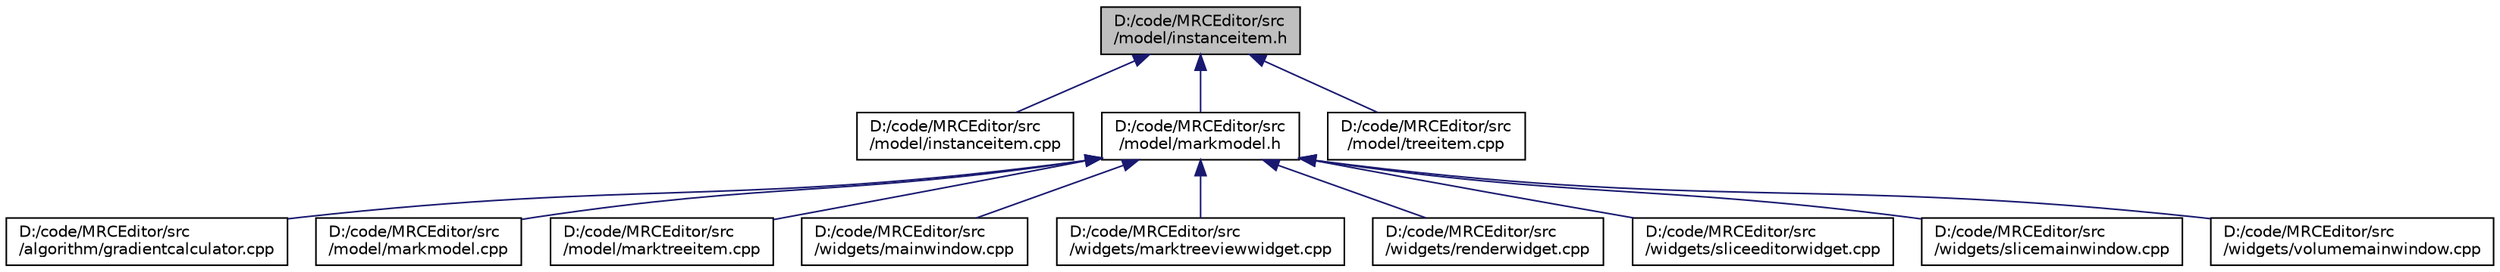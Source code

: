 digraph "D:/code/MRCEditor/src/model/instanceitem.h"
{
  edge [fontname="Helvetica",fontsize="10",labelfontname="Helvetica",labelfontsize="10"];
  node [fontname="Helvetica",fontsize="10",shape=record];
  Node18 [label="D:/code/MRCEditor/src\l/model/instanceitem.h",height=0.2,width=0.4,color="black", fillcolor="grey75", style="filled", fontcolor="black"];
  Node18 -> Node19 [dir="back",color="midnightblue",fontsize="10",style="solid",fontname="Helvetica"];
  Node19 [label="D:/code/MRCEditor/src\l/model/instanceitem.cpp",height=0.2,width=0.4,color="black", fillcolor="white", style="filled",URL="$instanceitem_8cpp.html"];
  Node18 -> Node20 [dir="back",color="midnightblue",fontsize="10",style="solid",fontname="Helvetica"];
  Node20 [label="D:/code/MRCEditor/src\l/model/markmodel.h",height=0.2,width=0.4,color="black", fillcolor="white", style="filled",URL="$markmodel_8h.html"];
  Node20 -> Node21 [dir="back",color="midnightblue",fontsize="10",style="solid",fontname="Helvetica"];
  Node21 [label="D:/code/MRCEditor/src\l/algorithm/gradientcalculator.cpp",height=0.2,width=0.4,color="black", fillcolor="white", style="filled",URL="$gradientcalculator_8cpp.html"];
  Node20 -> Node22 [dir="back",color="midnightblue",fontsize="10",style="solid",fontname="Helvetica"];
  Node22 [label="D:/code/MRCEditor/src\l/model/markmodel.cpp",height=0.2,width=0.4,color="black", fillcolor="white", style="filled",URL="$markmodel_8cpp.html"];
  Node20 -> Node23 [dir="back",color="midnightblue",fontsize="10",style="solid",fontname="Helvetica"];
  Node23 [label="D:/code/MRCEditor/src\l/model/marktreeitem.cpp",height=0.2,width=0.4,color="black", fillcolor="white", style="filled",URL="$marktreeitem_8cpp.html"];
  Node20 -> Node24 [dir="back",color="midnightblue",fontsize="10",style="solid",fontname="Helvetica"];
  Node24 [label="D:/code/MRCEditor/src\l/widgets/mainwindow.cpp",height=0.2,width=0.4,color="black", fillcolor="white", style="filled",URL="$mainwindow_8cpp.html"];
  Node20 -> Node25 [dir="back",color="midnightblue",fontsize="10",style="solid",fontname="Helvetica"];
  Node25 [label="D:/code/MRCEditor/src\l/widgets/marktreeviewwidget.cpp",height=0.2,width=0.4,color="black", fillcolor="white", style="filled",URL="$marktreeviewwidget_8cpp.html"];
  Node20 -> Node26 [dir="back",color="midnightblue",fontsize="10",style="solid",fontname="Helvetica"];
  Node26 [label="D:/code/MRCEditor/src\l/widgets/renderwidget.cpp",height=0.2,width=0.4,color="black", fillcolor="white", style="filled",URL="$renderwidget_8cpp.html"];
  Node20 -> Node27 [dir="back",color="midnightblue",fontsize="10",style="solid",fontname="Helvetica"];
  Node27 [label="D:/code/MRCEditor/src\l/widgets/sliceeditorwidget.cpp",height=0.2,width=0.4,color="black", fillcolor="white", style="filled",URL="$sliceeditorwidget_8cpp.html"];
  Node20 -> Node28 [dir="back",color="midnightblue",fontsize="10",style="solid",fontname="Helvetica"];
  Node28 [label="D:/code/MRCEditor/src\l/widgets/slicemainwindow.cpp",height=0.2,width=0.4,color="black", fillcolor="white", style="filled",URL="$slicemainwindow_8cpp.html"];
  Node20 -> Node29 [dir="back",color="midnightblue",fontsize="10",style="solid",fontname="Helvetica"];
  Node29 [label="D:/code/MRCEditor/src\l/widgets/volumemainwindow.cpp",height=0.2,width=0.4,color="black", fillcolor="white", style="filled",URL="$volumemainwindow_8cpp.html"];
  Node18 -> Node30 [dir="back",color="midnightblue",fontsize="10",style="solid",fontname="Helvetica"];
  Node30 [label="D:/code/MRCEditor/src\l/model/treeitem.cpp",height=0.2,width=0.4,color="black", fillcolor="white", style="filled",URL="$treeitem_8cpp.html"];
}
